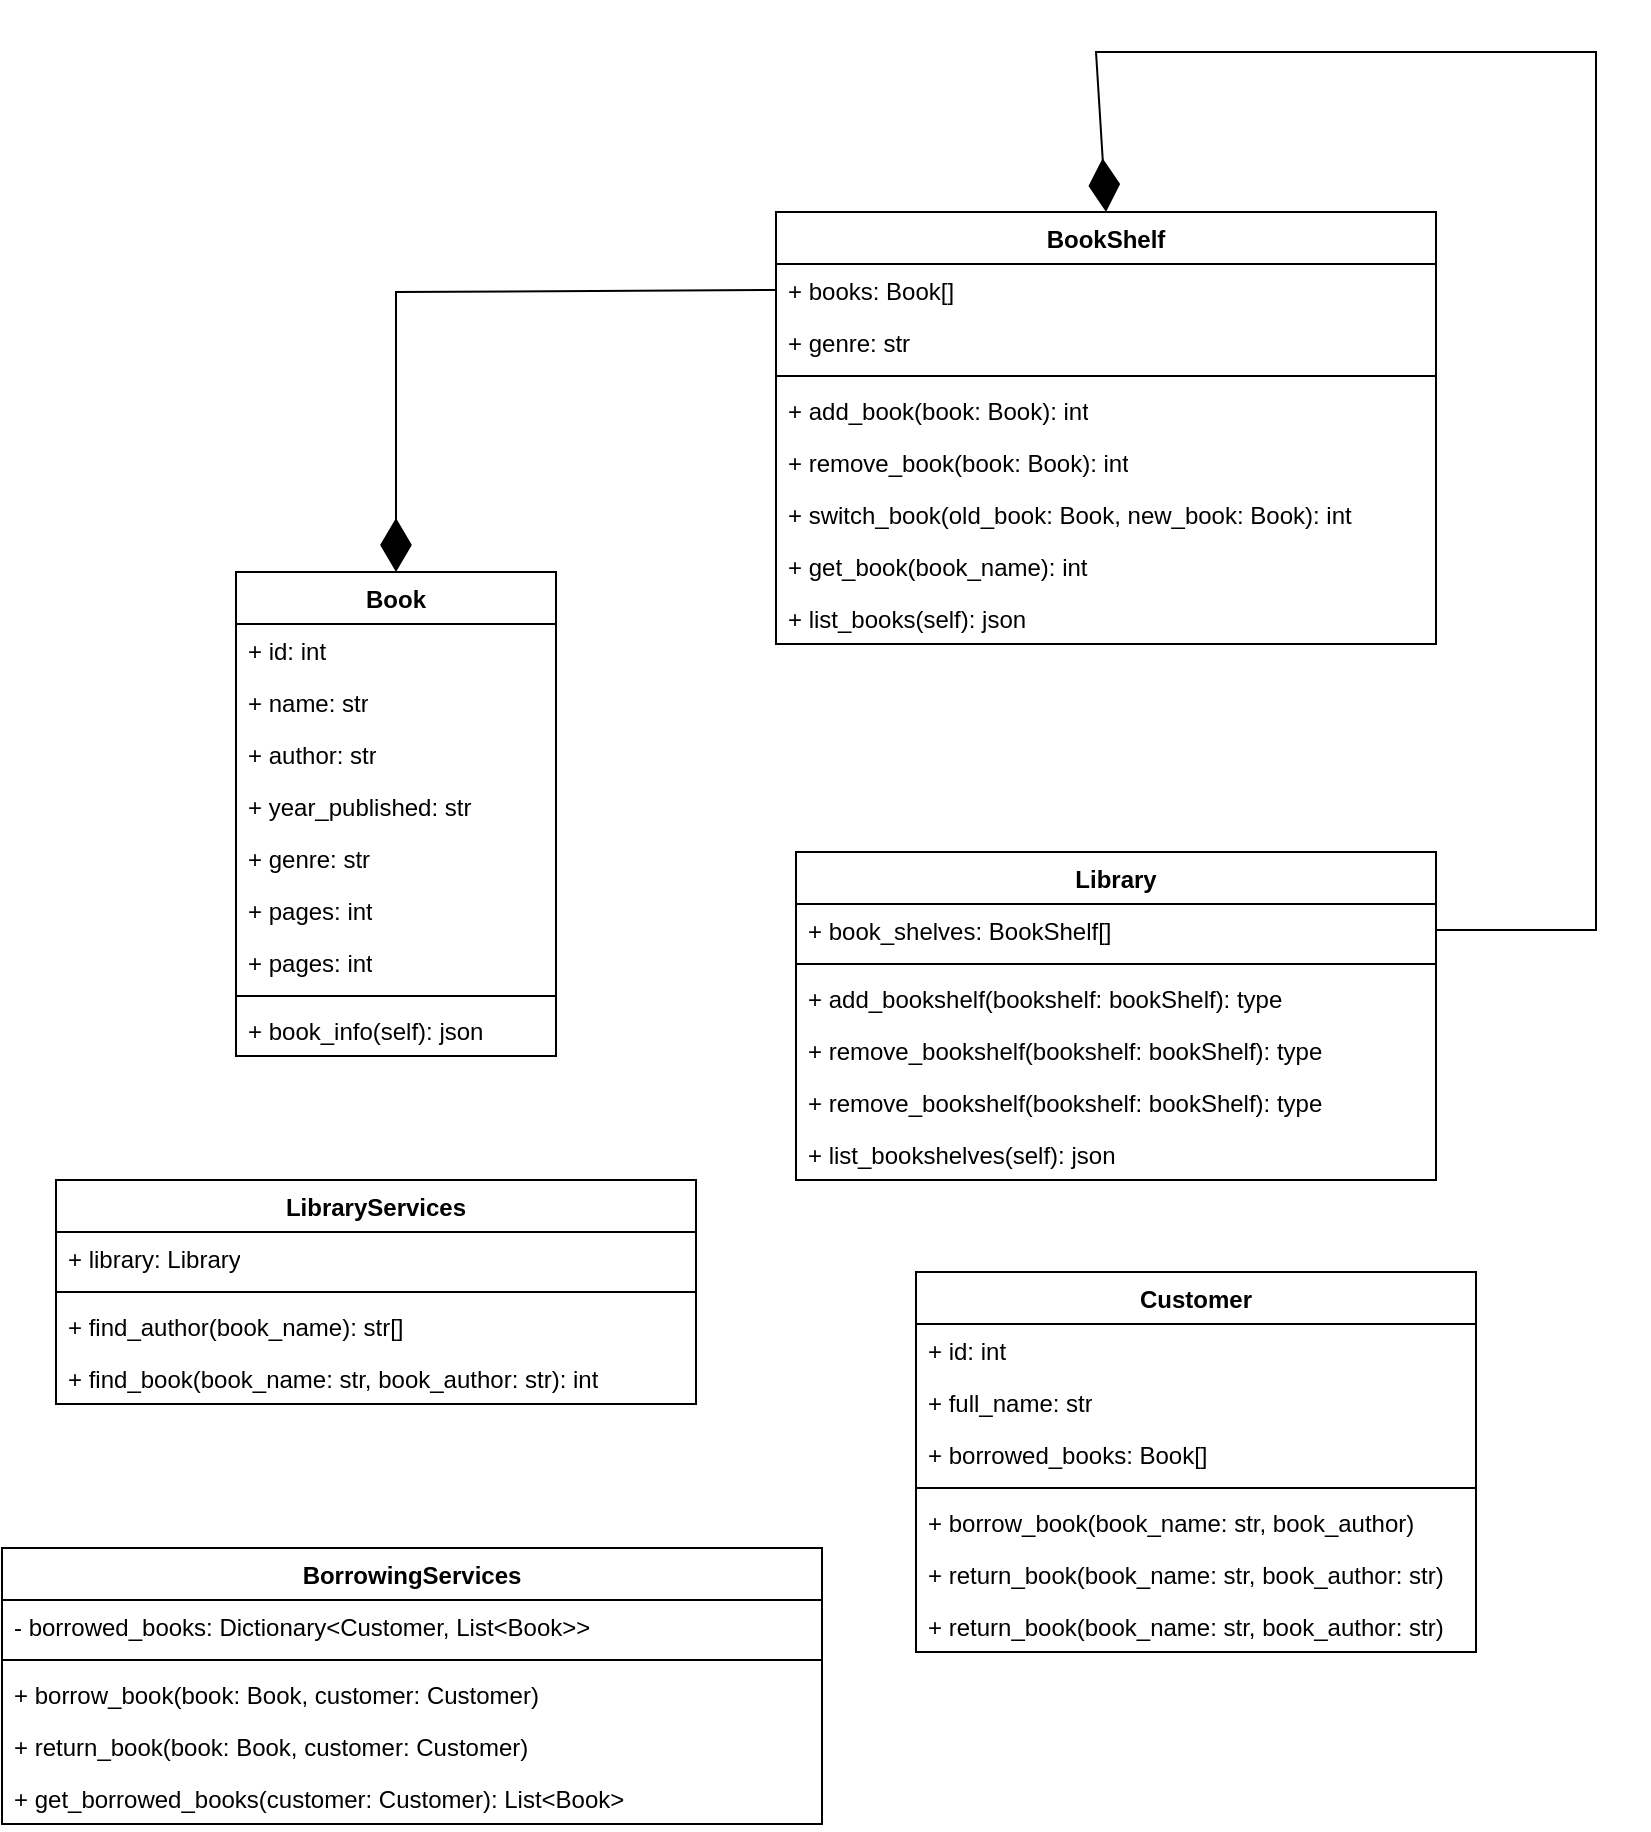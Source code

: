 <mxfile version="23.1.5" type="github">
  <diagram name="Page-1" id="iBMX7k2u6XcLkgqnjjd-">
    <mxGraphModel dx="1264" dy="911" grid="1" gridSize="10" guides="1" tooltips="1" connect="1" arrows="1" fold="1" page="1" pageScale="1" pageWidth="827" pageHeight="1169" math="0" shadow="0">
      <root>
        <mxCell id="0" />
        <mxCell id="1" parent="0" />
        <mxCell id="D-8C7pO3DeGkDrAVH9oZ-1" value="Book" style="swimlane;fontStyle=1;align=center;verticalAlign=top;childLayout=stackLayout;horizontal=1;startSize=26;horizontalStack=0;resizeParent=1;resizeParentMax=0;resizeLast=0;collapsible=1;marginBottom=0;whiteSpace=wrap;html=1;" parent="1" vertex="1">
          <mxGeometry x="120" y="290" width="160" height="242" as="geometry" />
        </mxCell>
        <mxCell id="AQ93IbwrZl71jpzcspGF-18" value="+ id: int" style="text;strokeColor=none;fillColor=none;align=left;verticalAlign=top;spacingLeft=4;spacingRight=4;overflow=hidden;rotatable=0;points=[[0,0.5],[1,0.5]];portConstraint=eastwest;whiteSpace=wrap;html=1;" vertex="1" parent="D-8C7pO3DeGkDrAVH9oZ-1">
          <mxGeometry y="26" width="160" height="26" as="geometry" />
        </mxCell>
        <mxCell id="D-8C7pO3DeGkDrAVH9oZ-2" value="+ name: str" style="text;strokeColor=none;fillColor=none;align=left;verticalAlign=top;spacingLeft=4;spacingRight=4;overflow=hidden;rotatable=0;points=[[0,0.5],[1,0.5]];portConstraint=eastwest;whiteSpace=wrap;html=1;" parent="D-8C7pO3DeGkDrAVH9oZ-1" vertex="1">
          <mxGeometry y="52" width="160" height="26" as="geometry" />
        </mxCell>
        <mxCell id="D-8C7pO3DeGkDrAVH9oZ-5" value="+ author: str" style="text;strokeColor=none;fillColor=none;align=left;verticalAlign=top;spacingLeft=4;spacingRight=4;overflow=hidden;rotatable=0;points=[[0,0.5],[1,0.5]];portConstraint=eastwest;whiteSpace=wrap;html=1;" parent="D-8C7pO3DeGkDrAVH9oZ-1" vertex="1">
          <mxGeometry y="78" width="160" height="26" as="geometry" />
        </mxCell>
        <mxCell id="D-8C7pO3DeGkDrAVH9oZ-6" value="&lt;div&gt;+ year_published: str&lt;/div&gt;&lt;div&gt;&lt;br&gt;&lt;/div&gt;" style="text;strokeColor=none;fillColor=none;align=left;verticalAlign=top;spacingLeft=4;spacingRight=4;overflow=hidden;rotatable=0;points=[[0,0.5],[1,0.5]];portConstraint=eastwest;whiteSpace=wrap;html=1;" parent="D-8C7pO3DeGkDrAVH9oZ-1" vertex="1">
          <mxGeometry y="104" width="160" height="26" as="geometry" />
        </mxCell>
        <mxCell id="D-8C7pO3DeGkDrAVH9oZ-9" value="&lt;div&gt;+ genre: str&lt;/div&gt;&lt;div&gt;&lt;br&gt;&lt;/div&gt;" style="text;strokeColor=none;fillColor=none;align=left;verticalAlign=top;spacingLeft=4;spacingRight=4;overflow=hidden;rotatable=0;points=[[0,0.5],[1,0.5]];portConstraint=eastwest;whiteSpace=wrap;html=1;" parent="D-8C7pO3DeGkDrAVH9oZ-1" vertex="1">
          <mxGeometry y="130" width="160" height="26" as="geometry" />
        </mxCell>
        <mxCell id="D-8C7pO3DeGkDrAVH9oZ-7" value="&lt;div&gt;+ pages: int&lt;br&gt;&lt;/div&gt;" style="text;strokeColor=none;fillColor=none;align=left;verticalAlign=top;spacingLeft=4;spacingRight=4;overflow=hidden;rotatable=0;points=[[0,0.5],[1,0.5]];portConstraint=eastwest;whiteSpace=wrap;html=1;" parent="D-8C7pO3DeGkDrAVH9oZ-1" vertex="1">
          <mxGeometry y="156" width="160" height="26" as="geometry" />
        </mxCell>
        <mxCell id="D-8C7pO3DeGkDrAVH9oZ-8" value="&lt;div&gt;+ pages: int&lt;br&gt;&lt;/div&gt;" style="text;strokeColor=none;fillColor=none;align=left;verticalAlign=top;spacingLeft=4;spacingRight=4;overflow=hidden;rotatable=0;points=[[0,0.5],[1,0.5]];portConstraint=eastwest;whiteSpace=wrap;html=1;" parent="D-8C7pO3DeGkDrAVH9oZ-1" vertex="1">
          <mxGeometry y="182" width="160" height="26" as="geometry" />
        </mxCell>
        <mxCell id="D-8C7pO3DeGkDrAVH9oZ-3" value="" style="line;strokeWidth=1;fillColor=none;align=left;verticalAlign=middle;spacingTop=-1;spacingLeft=3;spacingRight=3;rotatable=0;labelPosition=right;points=[];portConstraint=eastwest;strokeColor=inherit;" parent="D-8C7pO3DeGkDrAVH9oZ-1" vertex="1">
          <mxGeometry y="208" width="160" height="8" as="geometry" />
        </mxCell>
        <mxCell id="D-8C7pO3DeGkDrAVH9oZ-4" value="+ book_info(self): json" style="text;strokeColor=none;fillColor=none;align=left;verticalAlign=top;spacingLeft=4;spacingRight=4;overflow=hidden;rotatable=0;points=[[0,0.5],[1,0.5]];portConstraint=eastwest;whiteSpace=wrap;html=1;" parent="D-8C7pO3DeGkDrAVH9oZ-1" vertex="1">
          <mxGeometry y="216" width="160" height="26" as="geometry" />
        </mxCell>
        <mxCell id="D-8C7pO3DeGkDrAVH9oZ-10" value="BookShelf" style="swimlane;fontStyle=1;align=center;verticalAlign=top;childLayout=stackLayout;horizontal=1;startSize=26;horizontalStack=0;resizeParent=1;resizeParentMax=0;resizeLast=0;collapsible=1;marginBottom=0;whiteSpace=wrap;html=1;" parent="1" vertex="1">
          <mxGeometry x="390" y="110" width="330" height="216" as="geometry" />
        </mxCell>
        <mxCell id="D-8C7pO3DeGkDrAVH9oZ-11" value="+ books: Book[]" style="text;strokeColor=none;fillColor=none;align=left;verticalAlign=top;spacingLeft=4;spacingRight=4;overflow=hidden;rotatable=0;points=[[0,0.5],[1,0.5]];portConstraint=eastwest;whiteSpace=wrap;html=1;" parent="D-8C7pO3DeGkDrAVH9oZ-10" vertex="1">
          <mxGeometry y="26" width="330" height="26" as="geometry" />
        </mxCell>
        <mxCell id="D-8C7pO3DeGkDrAVH9oZ-16" value="+ genre: str" style="text;strokeColor=none;fillColor=none;align=left;verticalAlign=top;spacingLeft=4;spacingRight=4;overflow=hidden;rotatable=0;points=[[0,0.5],[1,0.5]];portConstraint=eastwest;whiteSpace=wrap;html=1;" parent="D-8C7pO3DeGkDrAVH9oZ-10" vertex="1">
          <mxGeometry y="52" width="330" height="26" as="geometry" />
        </mxCell>
        <mxCell id="D-8C7pO3DeGkDrAVH9oZ-12" value="" style="line;strokeWidth=1;fillColor=none;align=left;verticalAlign=middle;spacingTop=-1;spacingLeft=3;spacingRight=3;rotatable=0;labelPosition=right;points=[];portConstraint=eastwest;strokeColor=inherit;" parent="D-8C7pO3DeGkDrAVH9oZ-10" vertex="1">
          <mxGeometry y="78" width="330" height="8" as="geometry" />
        </mxCell>
        <mxCell id="D-8C7pO3DeGkDrAVH9oZ-13" value="+ add_book(book: Book): int" style="text;strokeColor=none;fillColor=none;align=left;verticalAlign=top;spacingLeft=4;spacingRight=4;overflow=hidden;rotatable=0;points=[[0,0.5],[1,0.5]];portConstraint=eastwest;whiteSpace=wrap;html=1;" parent="D-8C7pO3DeGkDrAVH9oZ-10" vertex="1">
          <mxGeometry y="86" width="330" height="26" as="geometry" />
        </mxCell>
        <mxCell id="AQ93IbwrZl71jpzcspGF-1" value="+ remove_book(book: Book): int" style="text;strokeColor=none;fillColor=none;align=left;verticalAlign=top;spacingLeft=4;spacingRight=4;overflow=hidden;rotatable=0;points=[[0,0.5],[1,0.5]];portConstraint=eastwest;whiteSpace=wrap;html=1;" vertex="1" parent="D-8C7pO3DeGkDrAVH9oZ-10">
          <mxGeometry y="112" width="330" height="26" as="geometry" />
        </mxCell>
        <mxCell id="AQ93IbwrZl71jpzcspGF-2" value="+ switch_book(old_book: Book, new_book: Book): int" style="text;strokeColor=none;fillColor=none;align=left;verticalAlign=top;spacingLeft=4;spacingRight=4;overflow=hidden;rotatable=0;points=[[0,0.5],[1,0.5]];portConstraint=eastwest;whiteSpace=wrap;html=1;" vertex="1" parent="D-8C7pO3DeGkDrAVH9oZ-10">
          <mxGeometry y="138" width="330" height="26" as="geometry" />
        </mxCell>
        <mxCell id="AQ93IbwrZl71jpzcspGF-4" value="+ get_book(book_name): int" style="text;strokeColor=none;fillColor=none;align=left;verticalAlign=top;spacingLeft=4;spacingRight=4;overflow=hidden;rotatable=0;points=[[0,0.5],[1,0.5]];portConstraint=eastwest;whiteSpace=wrap;html=1;" vertex="1" parent="D-8C7pO3DeGkDrAVH9oZ-10">
          <mxGeometry y="164" width="330" height="26" as="geometry" />
        </mxCell>
        <mxCell id="AQ93IbwrZl71jpzcspGF-3" value="+ list_books(self): json" style="text;strokeColor=none;fillColor=none;align=left;verticalAlign=top;spacingLeft=4;spacingRight=4;overflow=hidden;rotatable=0;points=[[0,0.5],[1,0.5]];portConstraint=eastwest;whiteSpace=wrap;html=1;" vertex="1" parent="D-8C7pO3DeGkDrAVH9oZ-10">
          <mxGeometry y="190" width="330" height="26" as="geometry" />
        </mxCell>
        <mxCell id="D-8C7pO3DeGkDrAVH9oZ-15" value="" style="endArrow=diamondThin;endFill=1;endSize=24;html=1;rounded=0;exitX=0;exitY=0.5;exitDx=0;exitDy=0;entryX=0.5;entryY=0;entryDx=0;entryDy=0;" parent="1" source="D-8C7pO3DeGkDrAVH9oZ-11" target="D-8C7pO3DeGkDrAVH9oZ-1" edge="1">
          <mxGeometry width="160" relative="1" as="geometry">
            <mxPoint x="370" y="530" as="sourcePoint" />
            <mxPoint x="530" y="530" as="targetPoint" />
            <Array as="points">
              <mxPoint x="200" y="150" />
            </Array>
          </mxGeometry>
        </mxCell>
        <mxCell id="AQ93IbwrZl71jpzcspGF-5" value="Library" style="swimlane;fontStyle=1;align=center;verticalAlign=top;childLayout=stackLayout;horizontal=1;startSize=26;horizontalStack=0;resizeParent=1;resizeParentMax=0;resizeLast=0;collapsible=1;marginBottom=0;whiteSpace=wrap;html=1;" vertex="1" parent="1">
          <mxGeometry x="400" y="430" width="320" height="164" as="geometry" />
        </mxCell>
        <mxCell id="AQ93IbwrZl71jpzcspGF-6" value="+ book_shelves: BookShelf[]" style="text;strokeColor=none;fillColor=none;align=left;verticalAlign=top;spacingLeft=4;spacingRight=4;overflow=hidden;rotatable=0;points=[[0,0.5],[1,0.5]];portConstraint=eastwest;whiteSpace=wrap;html=1;" vertex="1" parent="AQ93IbwrZl71jpzcspGF-5">
          <mxGeometry y="26" width="320" height="26" as="geometry" />
        </mxCell>
        <mxCell id="AQ93IbwrZl71jpzcspGF-7" value="" style="line;strokeWidth=1;fillColor=none;align=left;verticalAlign=middle;spacingTop=-1;spacingLeft=3;spacingRight=3;rotatable=0;labelPosition=right;points=[];portConstraint=eastwest;strokeColor=inherit;" vertex="1" parent="AQ93IbwrZl71jpzcspGF-5">
          <mxGeometry y="52" width="320" height="8" as="geometry" />
        </mxCell>
        <mxCell id="AQ93IbwrZl71jpzcspGF-8" value="+ add_bookshelf(bookshelf: bookShelf): type" style="text;strokeColor=none;fillColor=none;align=left;verticalAlign=top;spacingLeft=4;spacingRight=4;overflow=hidden;rotatable=0;points=[[0,0.5],[1,0.5]];portConstraint=eastwest;whiteSpace=wrap;html=1;" vertex="1" parent="AQ93IbwrZl71jpzcspGF-5">
          <mxGeometry y="60" width="320" height="26" as="geometry" />
        </mxCell>
        <mxCell id="AQ93IbwrZl71jpzcspGF-9" value="+ remove_bookshelf(bookshelf: bookShelf): type" style="text;strokeColor=none;fillColor=none;align=left;verticalAlign=top;spacingLeft=4;spacingRight=4;overflow=hidden;rotatable=0;points=[[0,0.5],[1,0.5]];portConstraint=eastwest;whiteSpace=wrap;html=1;" vertex="1" parent="AQ93IbwrZl71jpzcspGF-5">
          <mxGeometry y="86" width="320" height="26" as="geometry" />
        </mxCell>
        <mxCell id="AQ93IbwrZl71jpzcspGF-10" value="+ remove_bookshelf(bookshelf: bookShelf): type" style="text;strokeColor=none;fillColor=none;align=left;verticalAlign=top;spacingLeft=4;spacingRight=4;overflow=hidden;rotatable=0;points=[[0,0.5],[1,0.5]];portConstraint=eastwest;whiteSpace=wrap;html=1;" vertex="1" parent="AQ93IbwrZl71jpzcspGF-5">
          <mxGeometry y="112" width="320" height="26" as="geometry" />
        </mxCell>
        <mxCell id="AQ93IbwrZl71jpzcspGF-12" value="+ list_bookshelves(self): json" style="text;strokeColor=none;fillColor=none;align=left;verticalAlign=top;spacingLeft=4;spacingRight=4;overflow=hidden;rotatable=0;points=[[0,0.5],[1,0.5]];portConstraint=eastwest;whiteSpace=wrap;html=1;" vertex="1" parent="AQ93IbwrZl71jpzcspGF-5">
          <mxGeometry y="138" width="320" height="26" as="geometry" />
        </mxCell>
        <mxCell id="AQ93IbwrZl71jpzcspGF-11" value="" style="endArrow=diamondThin;endFill=1;endSize=24;html=1;rounded=0;exitX=1;exitY=0.5;exitDx=0;exitDy=0;entryX=0.5;entryY=0;entryDx=0;entryDy=0;" edge="1" parent="1" source="AQ93IbwrZl71jpzcspGF-6" target="D-8C7pO3DeGkDrAVH9oZ-10">
          <mxGeometry width="160" relative="1" as="geometry">
            <mxPoint x="380" y="380" as="sourcePoint" />
            <mxPoint x="540" y="380" as="targetPoint" />
            <Array as="points">
              <mxPoint x="800" y="469" />
              <mxPoint x="800" y="30" />
              <mxPoint x="550" y="30" />
            </Array>
          </mxGeometry>
        </mxCell>
        <mxCell id="AQ93IbwrZl71jpzcspGF-13" value="LibraryServices" style="swimlane;fontStyle=1;align=center;verticalAlign=top;childLayout=stackLayout;horizontal=1;startSize=26;horizontalStack=0;resizeParent=1;resizeParentMax=0;resizeLast=0;collapsible=1;marginBottom=0;whiteSpace=wrap;html=1;" vertex="1" parent="1">
          <mxGeometry x="30" y="594" width="320" height="112" as="geometry" />
        </mxCell>
        <mxCell id="AQ93IbwrZl71jpzcspGF-14" value="+ library: Library" style="text;strokeColor=none;fillColor=none;align=left;verticalAlign=top;spacingLeft=4;spacingRight=4;overflow=hidden;rotatable=0;points=[[0,0.5],[1,0.5]];portConstraint=eastwest;whiteSpace=wrap;html=1;" vertex="1" parent="AQ93IbwrZl71jpzcspGF-13">
          <mxGeometry y="26" width="320" height="26" as="geometry" />
        </mxCell>
        <mxCell id="AQ93IbwrZl71jpzcspGF-15" value="" style="line;strokeWidth=1;fillColor=none;align=left;verticalAlign=middle;spacingTop=-1;spacingLeft=3;spacingRight=3;rotatable=0;labelPosition=right;points=[];portConstraint=eastwest;strokeColor=inherit;" vertex="1" parent="AQ93IbwrZl71jpzcspGF-13">
          <mxGeometry y="52" width="320" height="8" as="geometry" />
        </mxCell>
        <mxCell id="AQ93IbwrZl71jpzcspGF-28" value="+ find_author(book_name): str[]" style="text;strokeColor=none;fillColor=none;align=left;verticalAlign=top;spacingLeft=4;spacingRight=4;overflow=hidden;rotatable=0;points=[[0,0.5],[1,0.5]];portConstraint=eastwest;whiteSpace=wrap;html=1;" vertex="1" parent="AQ93IbwrZl71jpzcspGF-13">
          <mxGeometry y="60" width="320" height="26" as="geometry" />
        </mxCell>
        <mxCell id="AQ93IbwrZl71jpzcspGF-16" value="+ find_book(book_name: str, book_author: str): int" style="text;strokeColor=none;fillColor=none;align=left;verticalAlign=top;spacingLeft=4;spacingRight=4;overflow=hidden;rotatable=0;points=[[0,0.5],[1,0.5]];portConstraint=eastwest;whiteSpace=wrap;html=1;" vertex="1" parent="AQ93IbwrZl71jpzcspGF-13">
          <mxGeometry y="86" width="320" height="26" as="geometry" />
        </mxCell>
        <mxCell id="AQ93IbwrZl71jpzcspGF-20" value="Customer" style="swimlane;fontStyle=1;align=center;verticalAlign=top;childLayout=stackLayout;horizontal=1;startSize=26;horizontalStack=0;resizeParent=1;resizeParentMax=0;resizeLast=0;collapsible=1;marginBottom=0;whiteSpace=wrap;html=1;" vertex="1" parent="1">
          <mxGeometry x="460" y="640" width="280" height="190" as="geometry" />
        </mxCell>
        <mxCell id="AQ93IbwrZl71jpzcspGF-21" value="+ id: int" style="text;strokeColor=none;fillColor=none;align=left;verticalAlign=top;spacingLeft=4;spacingRight=4;overflow=hidden;rotatable=0;points=[[0,0.5],[1,0.5]];portConstraint=eastwest;whiteSpace=wrap;html=1;" vertex="1" parent="AQ93IbwrZl71jpzcspGF-20">
          <mxGeometry y="26" width="280" height="26" as="geometry" />
        </mxCell>
        <mxCell id="AQ93IbwrZl71jpzcspGF-24" value="+ full_name: str" style="text;strokeColor=none;fillColor=none;align=left;verticalAlign=top;spacingLeft=4;spacingRight=4;overflow=hidden;rotatable=0;points=[[0,0.5],[1,0.5]];portConstraint=eastwest;whiteSpace=wrap;html=1;" vertex="1" parent="AQ93IbwrZl71jpzcspGF-20">
          <mxGeometry y="52" width="280" height="26" as="geometry" />
        </mxCell>
        <mxCell id="AQ93IbwrZl71jpzcspGF-26" value="+ borrowed_books: Book[]" style="text;strokeColor=none;fillColor=none;align=left;verticalAlign=top;spacingLeft=4;spacingRight=4;overflow=hidden;rotatable=0;points=[[0,0.5],[1,0.5]];portConstraint=eastwest;whiteSpace=wrap;html=1;" vertex="1" parent="AQ93IbwrZl71jpzcspGF-20">
          <mxGeometry y="78" width="280" height="26" as="geometry" />
        </mxCell>
        <mxCell id="AQ93IbwrZl71jpzcspGF-22" value="" style="line;strokeWidth=1;fillColor=none;align=left;verticalAlign=middle;spacingTop=-1;spacingLeft=3;spacingRight=3;rotatable=0;labelPosition=right;points=[];portConstraint=eastwest;strokeColor=inherit;" vertex="1" parent="AQ93IbwrZl71jpzcspGF-20">
          <mxGeometry y="104" width="280" height="8" as="geometry" />
        </mxCell>
        <mxCell id="AQ93IbwrZl71jpzcspGF-23" value="+ borrow_book(book_name: str, book_author)" style="text;strokeColor=none;fillColor=none;align=left;verticalAlign=top;spacingLeft=4;spacingRight=4;overflow=hidden;rotatable=0;points=[[0,0.5],[1,0.5]];portConstraint=eastwest;whiteSpace=wrap;html=1;" vertex="1" parent="AQ93IbwrZl71jpzcspGF-20">
          <mxGeometry y="112" width="280" height="26" as="geometry" />
        </mxCell>
        <mxCell id="AQ93IbwrZl71jpzcspGF-29" value="+ return_book(book_name: str, book_author: str)" style="text;strokeColor=none;fillColor=none;align=left;verticalAlign=top;spacingLeft=4;spacingRight=4;overflow=hidden;rotatable=0;points=[[0,0.5],[1,0.5]];portConstraint=eastwest;whiteSpace=wrap;html=1;" vertex="1" parent="AQ93IbwrZl71jpzcspGF-20">
          <mxGeometry y="138" width="280" height="26" as="geometry" />
        </mxCell>
        <mxCell id="AQ93IbwrZl71jpzcspGF-36" value="+ return_book(book_name: str, book_author: str)" style="text;strokeColor=none;fillColor=none;align=left;verticalAlign=top;spacingLeft=4;spacingRight=4;overflow=hidden;rotatable=0;points=[[0,0.5],[1,0.5]];portConstraint=eastwest;whiteSpace=wrap;html=1;" vertex="1" parent="AQ93IbwrZl71jpzcspGF-20">
          <mxGeometry y="164" width="280" height="26" as="geometry" />
        </mxCell>
        <mxCell id="AQ93IbwrZl71jpzcspGF-30" value="BorrowingServices" style="swimlane;fontStyle=1;align=center;verticalAlign=top;childLayout=stackLayout;horizontal=1;startSize=26;horizontalStack=0;resizeParent=1;resizeParentMax=0;resizeLast=0;collapsible=1;marginBottom=0;whiteSpace=wrap;html=1;" vertex="1" parent="1">
          <mxGeometry x="3" y="778" width="410" height="138" as="geometry" />
        </mxCell>
        <mxCell id="AQ93IbwrZl71jpzcspGF-31" value="- borrowed_books: Dictionary&amp;lt;Customer, List&amp;lt;Book&amp;gt;&amp;gt;" style="text;strokeColor=none;fillColor=none;align=left;verticalAlign=top;spacingLeft=4;spacingRight=4;overflow=hidden;rotatable=0;points=[[0,0.5],[1,0.5]];portConstraint=eastwest;whiteSpace=wrap;html=1;" vertex="1" parent="AQ93IbwrZl71jpzcspGF-30">
          <mxGeometry y="26" width="410" height="26" as="geometry" />
        </mxCell>
        <mxCell id="AQ93IbwrZl71jpzcspGF-32" value="" style="line;strokeWidth=1;fillColor=none;align=left;verticalAlign=middle;spacingTop=-1;spacingLeft=3;spacingRight=3;rotatable=0;labelPosition=right;points=[];portConstraint=eastwest;strokeColor=inherit;" vertex="1" parent="AQ93IbwrZl71jpzcspGF-30">
          <mxGeometry y="52" width="410" height="8" as="geometry" />
        </mxCell>
        <mxCell id="AQ93IbwrZl71jpzcspGF-33" value="+ borrow_book(book: Book, customer: Customer)" style="text;strokeColor=none;fillColor=none;align=left;verticalAlign=top;spacingLeft=4;spacingRight=4;overflow=hidden;rotatable=0;points=[[0,0.5],[1,0.5]];portConstraint=eastwest;whiteSpace=wrap;html=1;" vertex="1" parent="AQ93IbwrZl71jpzcspGF-30">
          <mxGeometry y="60" width="410" height="26" as="geometry" />
        </mxCell>
        <mxCell id="AQ93IbwrZl71jpzcspGF-34" value="+ return_book(book: Book, customer: Customer)" style="text;strokeColor=none;fillColor=none;align=left;verticalAlign=top;spacingLeft=4;spacingRight=4;overflow=hidden;rotatable=0;points=[[0,0.5],[1,0.5]];portConstraint=eastwest;whiteSpace=wrap;html=1;" vertex="1" parent="AQ93IbwrZl71jpzcspGF-30">
          <mxGeometry y="86" width="410" height="26" as="geometry" />
        </mxCell>
        <mxCell id="AQ93IbwrZl71jpzcspGF-35" value="+ get_borrowed_books(customer: Customer): List&amp;lt;Book&amp;gt;" style="text;strokeColor=none;fillColor=none;align=left;verticalAlign=top;spacingLeft=4;spacingRight=4;overflow=hidden;rotatable=0;points=[[0,0.5],[1,0.5]];portConstraint=eastwest;whiteSpace=wrap;html=1;" vertex="1" parent="AQ93IbwrZl71jpzcspGF-30">
          <mxGeometry y="112" width="410" height="26" as="geometry" />
        </mxCell>
      </root>
    </mxGraphModel>
  </diagram>
</mxfile>
